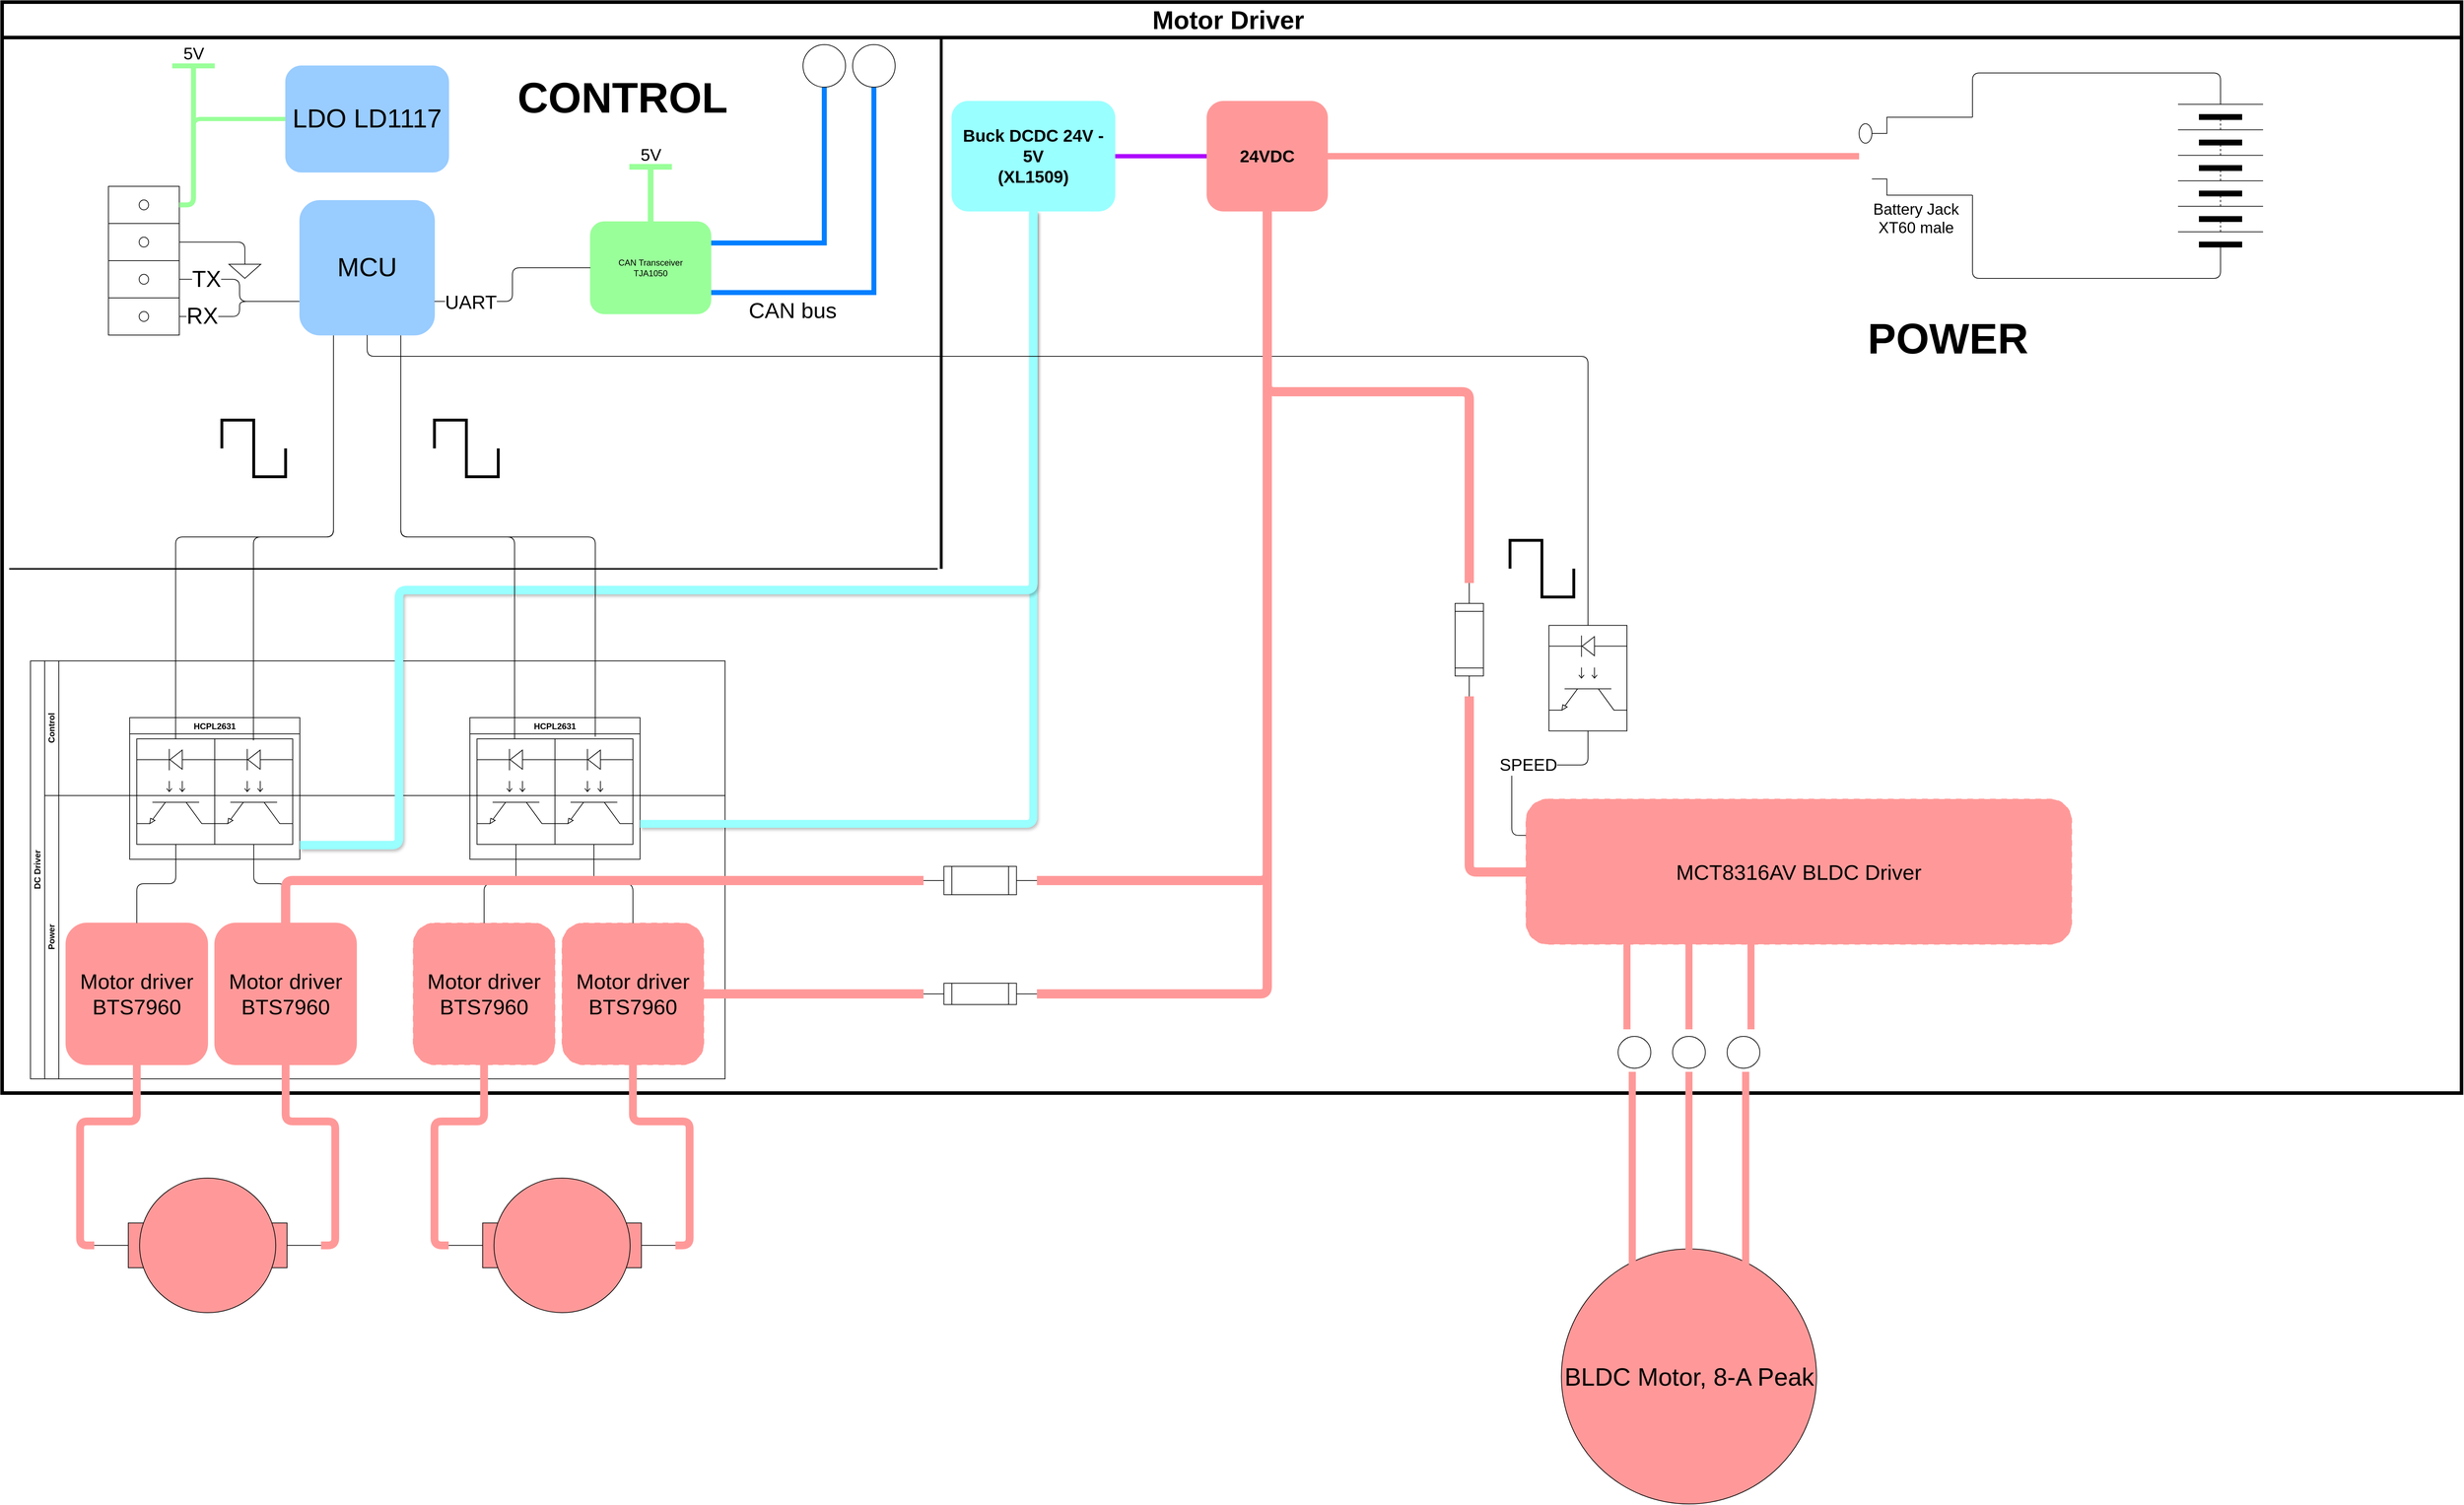 <mxfile version="21.6.6" type="device">
  <diagram name="Page-1" id="c9OTROWXMZzyj8LRI3VB">
    <mxGraphModel dx="2788" dy="2182" grid="1" gridSize="10" guides="1" tooltips="1" connect="1" arrows="1" fold="1" page="1" pageScale="1" pageWidth="850" pageHeight="1100" math="0" shadow="0">
      <root>
        <mxCell id="0" />
        <mxCell id="1" parent="0" />
        <mxCell id="r3shBmnVNcZUW6U3R0mw-1" value="&lt;font style=&quot;font-size: 36px;&quot;&gt;Motor Driver&amp;nbsp;&lt;/font&gt;" style="swimlane;whiteSpace=wrap;html=1;startSize=50;strokeColor=#000000;strokeWidth=5;" parent="1" vertex="1">
          <mxGeometry x="-170" width="3470" height="1540" as="geometry" />
        </mxCell>
        <mxCell id="r3shBmnVNcZUW6U3R0mw-53" style="edgeStyle=orthogonalEdgeStyle;rounded=1;orthogonalLoop=1;jettySize=auto;html=1;exitX=0.5;exitY=1;exitDx=0;exitDy=0;strokeWidth=13;endArrow=none;endFill=0;strokeColor=#FF9999;entryX=1;entryY=0.5;entryDx=0;entryDy=0;entryPerimeter=0;" parent="r3shBmnVNcZUW6U3R0mw-1" source="r3shBmnVNcZUW6U3R0mw-4" target="r3shBmnVNcZUW6U3R0mw-107" edge="1">
          <mxGeometry relative="1" as="geometry">
            <mxPoint x="1560" y="1400" as="targetPoint" />
            <Array as="points">
              <mxPoint x="1785" y="1400" />
            </Array>
          </mxGeometry>
        </mxCell>
        <mxCell id="r3shBmnVNcZUW6U3R0mw-54" style="edgeStyle=orthogonalEdgeStyle;rounded=1;orthogonalLoop=1;jettySize=auto;html=1;entryX=1;entryY=0.5;entryDx=0;entryDy=0;strokeWidth=6;endArrow=none;endFill=0;strokeColor=#ad03fc;" parent="r3shBmnVNcZUW6U3R0mw-1" source="r3shBmnVNcZUW6U3R0mw-4" target="r3shBmnVNcZUW6U3R0mw-40" edge="1">
          <mxGeometry relative="1" as="geometry" />
        </mxCell>
        <mxCell id="r3shBmnVNcZUW6U3R0mw-4" value="&lt;font style=&quot;font-size: 24px;&quot;&gt;&lt;b&gt;24VDC&lt;/b&gt;&lt;/font&gt;" style="rounded=1;whiteSpace=wrap;html=1;fillColor=#FF9999;strokeColor=#FF9999;" parent="r3shBmnVNcZUW6U3R0mw-1" vertex="1">
          <mxGeometry x="1700" y="140" width="170" height="155" as="geometry" />
        </mxCell>
        <mxCell id="r3shBmnVNcZUW6U3R0mw-7" value="DC Driver" style="swimlane;childLayout=stackLayout;resizeParent=1;resizeParentMax=0;horizontal=0;startSize=20;horizontalStack=0;html=1;" parent="r3shBmnVNcZUW6U3R0mw-1" vertex="1">
          <mxGeometry x="40" y="930" width="980" height="590" as="geometry" />
        </mxCell>
        <mxCell id="r3shBmnVNcZUW6U3R0mw-8" value="Control" style="swimlane;startSize=20;horizontal=0;html=1;" parent="r3shBmnVNcZUW6U3R0mw-7" vertex="1">
          <mxGeometry x="20" width="960" height="190" as="geometry">
            <mxRectangle x="20" width="460" height="30" as="alternateBounds" />
          </mxGeometry>
        </mxCell>
        <UserObject label="HCPL2631" link="https://icdayroi.com/hcpl2631" id="r3shBmnVNcZUW6U3R0mw-35">
          <mxCell style="swimlane;" parent="r3shBmnVNcZUW6U3R0mw-8" vertex="1">
            <mxGeometry x="600" y="80" width="240" height="200" as="geometry" />
          </mxCell>
        </UserObject>
        <UserObject label="" link="https://icdayroi.com/hcpl2631" id="r3shBmnVNcZUW6U3R0mw-36">
          <mxCell style="verticalLabelPosition=bottom;shadow=0;dashed=0;align=center;html=1;verticalAlign=top;shape=mxgraph.electrical.opto_electronics.opto-coupler;direction=south;" parent="r3shBmnVNcZUW6U3R0mw-35" vertex="1">
            <mxGeometry x="10" y="30" width="110" height="149" as="geometry" />
          </mxCell>
        </UserObject>
        <UserObject label="" link="https://icdayroi.com/hcpl2631" id="r3shBmnVNcZUW6U3R0mw-37">
          <mxCell style="verticalLabelPosition=bottom;shadow=0;dashed=0;align=center;html=1;verticalAlign=top;shape=mxgraph.electrical.opto_electronics.opto-coupler;direction=south;" parent="r3shBmnVNcZUW6U3R0mw-35" vertex="1">
            <mxGeometry x="120" y="30" width="110" height="149" as="geometry" />
          </mxCell>
        </UserObject>
        <UserObject label="HCPL2631" link="https://icdayroi.com/hcpl2631" id="r3shBmnVNcZUW6U3R0mw-34">
          <mxCell style="swimlane;startSize=23;" parent="r3shBmnVNcZUW6U3R0mw-8" vertex="1">
            <mxGeometry x="120" y="80" width="240" height="200" as="geometry" />
          </mxCell>
        </UserObject>
        <UserObject label="" link="https://icdayroi.com/hcpl2631" id="r3shBmnVNcZUW6U3R0mw-16">
          <mxCell style="verticalLabelPosition=bottom;shadow=0;dashed=0;align=center;html=1;verticalAlign=top;shape=mxgraph.electrical.opto_electronics.opto-coupler;direction=south;" parent="r3shBmnVNcZUW6U3R0mw-34" vertex="1">
            <mxGeometry x="10" y="30" width="110" height="149" as="geometry" />
          </mxCell>
        </UserObject>
        <UserObject label="" link="https://icdayroi.com/hcpl2631" id="r3shBmnVNcZUW6U3R0mw-27">
          <mxCell style="verticalLabelPosition=bottom;shadow=0;dashed=0;align=center;html=1;verticalAlign=top;shape=mxgraph.electrical.opto_electronics.opto-coupler;direction=south;" parent="r3shBmnVNcZUW6U3R0mw-34" vertex="1">
            <mxGeometry x="120" y="30" width="110" height="149" as="geometry" />
          </mxCell>
        </UserObject>
        <mxCell id="r3shBmnVNcZUW6U3R0mw-9" value="Power" style="swimlane;startSize=20;horizontal=0;html=1;" parent="r3shBmnVNcZUW6U3R0mw-7" vertex="1">
          <mxGeometry x="20" y="190" width="960" height="400" as="geometry" />
        </mxCell>
        <mxCell id="r3shBmnVNcZUW6U3R0mw-14" value="&lt;font style=&quot;font-size: 30px;&quot;&gt;Motor driver&lt;br&gt;BTS7960&lt;/font&gt;" style="rounded=1;whiteSpace=wrap;html=1;fillColor=#FF9999;strokeColor=#FF9999;" parent="r3shBmnVNcZUW6U3R0mw-9" vertex="1">
          <mxGeometry x="30" y="180" width="200" height="200" as="geometry" />
        </mxCell>
        <mxCell id="r3shBmnVNcZUW6U3R0mw-15" value="&lt;font style=&quot;font-size: 30px;&quot;&gt;Motor driver&lt;br&gt;BTS7960&lt;/font&gt;" style="rounded=1;whiteSpace=wrap;html=1;fillColor=#FF9999;strokeColor=#FF9999;" parent="r3shBmnVNcZUW6U3R0mw-9" vertex="1">
          <mxGeometry x="240" y="180" width="200" height="200" as="geometry" />
        </mxCell>
        <mxCell id="r3shBmnVNcZUW6U3R0mw-12" value="&lt;font style=&quot;font-size: 30px;&quot;&gt;Motor driver&lt;br&gt;BTS7960&lt;/font&gt;" style="rounded=1;whiteSpace=wrap;html=1;dashed=1;dashPattern=8 8;fillColor=#FF9999;strokeColor=#FF9999;" parent="r3shBmnVNcZUW6U3R0mw-9" vertex="1">
          <mxGeometry x="520" y="180" width="200" height="200" as="geometry" />
        </mxCell>
        <mxCell id="r3shBmnVNcZUW6U3R0mw-13" value="&lt;font style=&quot;font-size: 30px;&quot;&gt;Motor driver&lt;br style=&quot;border-color: var(--border-color);&quot;&gt;BTS7960&lt;/font&gt;" style="rounded=1;whiteSpace=wrap;html=1;dashed=1;dashPattern=8 8;fillColor=#FF9999;strokeColor=#FF9999;" parent="r3shBmnVNcZUW6U3R0mw-9" vertex="1">
          <mxGeometry x="730" y="180" width="200" height="200" as="geometry" />
        </mxCell>
        <mxCell id="r3shBmnVNcZUW6U3R0mw-17" value="" style="edgeStyle=orthogonalEdgeStyle;orthogonalLoop=1;jettySize=auto;html=1;rounded=1;endArrow=none;endFill=0;" parent="r3shBmnVNcZUW6U3R0mw-7" source="r3shBmnVNcZUW6U3R0mw-16" target="r3shBmnVNcZUW6U3R0mw-14" edge="1">
          <mxGeometry relative="1" as="geometry" />
        </mxCell>
        <mxCell id="r3shBmnVNcZUW6U3R0mw-31" value="" style="edgeStyle=orthogonalEdgeStyle;orthogonalLoop=1;jettySize=auto;html=1;rounded=1;endArrow=none;endFill=0;" parent="r3shBmnVNcZUW6U3R0mw-7" source="r3shBmnVNcZUW6U3R0mw-27" target="r3shBmnVNcZUW6U3R0mw-15" edge="1">
          <mxGeometry relative="1" as="geometry" />
        </mxCell>
        <mxCell id="r3shBmnVNcZUW6U3R0mw-38" style="edgeStyle=orthogonalEdgeStyle;orthogonalLoop=1;jettySize=auto;html=1;rounded=1;endArrow=none;endFill=0;" parent="r3shBmnVNcZUW6U3R0mw-7" source="r3shBmnVNcZUW6U3R0mw-36" target="r3shBmnVNcZUW6U3R0mw-12" edge="1">
          <mxGeometry relative="1" as="geometry" />
        </mxCell>
        <mxCell id="r3shBmnVNcZUW6U3R0mw-39" style="edgeStyle=orthogonalEdgeStyle;orthogonalLoop=1;jettySize=auto;html=1;entryX=0.5;entryY=0;entryDx=0;entryDy=0;rounded=1;endArrow=none;endFill=0;" parent="r3shBmnVNcZUW6U3R0mw-7" source="r3shBmnVNcZUW6U3R0mw-37" target="r3shBmnVNcZUW6U3R0mw-13" edge="1">
          <mxGeometry relative="1" as="geometry" />
        </mxCell>
        <mxCell id="r3shBmnVNcZUW6U3R0mw-55" style="edgeStyle=orthogonalEdgeStyle;rounded=1;orthogonalLoop=1;jettySize=auto;html=1;exitX=0.5;exitY=1;exitDx=0;exitDy=0;entryX=1;entryY=0.75;entryDx=0;entryDy=0;strokeColor=#99FFFF;strokeWidth=11;endArrow=none;endFill=0;shadow=1;" parent="r3shBmnVNcZUW6U3R0mw-1" source="r3shBmnVNcZUW6U3R0mw-40" target="r3shBmnVNcZUW6U3R0mw-35" edge="1">
          <mxGeometry relative="1" as="geometry" />
        </mxCell>
        <mxCell id="r3shBmnVNcZUW6U3R0mw-56" style="edgeStyle=orthogonalEdgeStyle;rounded=1;orthogonalLoop=1;jettySize=auto;html=1;exitX=0.5;exitY=1;exitDx=0;exitDy=0;strokeColor=#99FFFF;endArrow=none;endFill=0;strokeWidth=12;shadow=1;" parent="r3shBmnVNcZUW6U3R0mw-1" source="r3shBmnVNcZUW6U3R0mw-40" edge="1">
          <mxGeometry relative="1" as="geometry">
            <mxPoint x="420" y="1190" as="targetPoint" />
            <Array as="points">
              <mxPoint x="1455" y="830" />
              <mxPoint x="560" y="830" />
              <mxPoint x="560" y="1190" />
            </Array>
          </mxGeometry>
        </mxCell>
        <UserObject label="&lt;font style=&quot;font-size: 24px;&quot;&gt;&lt;b&gt;Buck DCDC 24V - 5V&lt;br&gt;(XL1509)&lt;br&gt;&lt;/b&gt;&lt;/font&gt;" link="https://www.thegioiic.com/xl1509-5-0e1-ic-on-ap-5v-2a-8-soic" id="r3shBmnVNcZUW6U3R0mw-40">
          <mxCell style="rounded=1;whiteSpace=wrap;html=1;fillColor=#99FFFF;strokeColor=#99FFFF;" parent="r3shBmnVNcZUW6U3R0mw-1" vertex="1">
            <mxGeometry x="1340" y="140" width="230" height="155" as="geometry" />
          </mxCell>
        </UserObject>
        <mxCell id="r3shBmnVNcZUW6U3R0mw-52" style="edgeStyle=orthogonalEdgeStyle;rounded=1;orthogonalLoop=1;jettySize=auto;html=1;entryX=1;entryY=0.5;entryDx=0;entryDy=0;endArrow=none;endFill=0;strokeWidth=9;strokeColor=#FF9999;" parent="r3shBmnVNcZUW6U3R0mw-1" source="r3shBmnVNcZUW6U3R0mw-49" target="r3shBmnVNcZUW6U3R0mw-4" edge="1">
          <mxGeometry relative="1" as="geometry" />
        </mxCell>
        <UserObject label="&lt;font style=&quot;font-size: 22px;&quot;&gt;Battery Jack&lt;br style=&quot;border-color: var(--border-color);&quot;&gt;XT60 male&lt;/font&gt;" link="https://dientutuyetnga.com/products/dau-jack-noi-dien-xt60-duc" id="r3shBmnVNcZUW6U3R0mw-49">
          <mxCell style="pointerEvents=1;verticalLabelPosition=bottom;shadow=0;dashed=0;align=center;html=1;verticalAlign=top;shape=mxgraph.electrical.miscellaneous.2_conductor_plug;flipV=1;" parent="r3shBmnVNcZUW6U3R0mw-1" vertex="1">
            <mxGeometry x="2620" y="162.5" width="160" height="110" as="geometry" />
          </mxCell>
        </UserObject>
        <mxCell id="r3shBmnVNcZUW6U3R0mw-94" style="edgeStyle=orthogonalEdgeStyle;rounded=1;orthogonalLoop=1;jettySize=auto;html=1;exitX=1;exitY=0.625;exitDx=0;exitDy=0;exitPerimeter=0;entryX=0;entryY=0.75;entryDx=0;entryDy=0;endArrow=none;endFill=0;" parent="r3shBmnVNcZUW6U3R0mw-1" source="r3shBmnVNcZUW6U3R0mw-84" target="r3shBmnVNcZUW6U3R0mw-85" edge="1">
          <mxGeometry relative="1" as="geometry">
            <mxPoint x="200" y="271.4" as="targetPoint" />
          </mxGeometry>
        </mxCell>
        <mxCell id="r3shBmnVNcZUW6U3R0mw-96" value="TX" style="edgeLabel;html=1;align=center;verticalAlign=middle;resizable=0;points=[];fontSize=32;" parent="r3shBmnVNcZUW6U3R0mw-94" vertex="1" connectable="0">
          <mxGeometry x="-0.764" y="-1" relative="1" as="geometry">
            <mxPoint x="14" y="-2" as="offset" />
          </mxGeometry>
        </mxCell>
        <mxCell id="r3shBmnVNcZUW6U3R0mw-95" style="edgeStyle=orthogonalEdgeStyle;rounded=1;orthogonalLoop=1;jettySize=auto;html=1;exitX=1;exitY=0.875;exitDx=0;exitDy=0;exitPerimeter=0;entryX=0;entryY=0.75;entryDx=0;entryDy=0;endArrow=none;endFill=0;" parent="r3shBmnVNcZUW6U3R0mw-1" source="r3shBmnVNcZUW6U3R0mw-84" target="r3shBmnVNcZUW6U3R0mw-85" edge="1">
          <mxGeometry relative="1" as="geometry" />
        </mxCell>
        <mxCell id="r3shBmnVNcZUW6U3R0mw-97" value="RX" style="edgeLabel;html=1;align=center;verticalAlign=middle;resizable=0;points=[];fontSize=32;" parent="r3shBmnVNcZUW6U3R0mw-95" vertex="1" connectable="0">
          <mxGeometry x="-0.67" y="1" relative="1" as="geometry">
            <mxPoint as="offset" />
          </mxGeometry>
        </mxCell>
        <mxCell id="HIDBoVV0awHxRWFBj1Tk-5" style="edgeStyle=orthogonalEdgeStyle;rounded=1;orthogonalLoop=1;jettySize=auto;html=1;exitX=1;exitY=0.125;exitDx=0;exitDy=0;exitPerimeter=0;entryX=0;entryY=0.5;entryDx=0;entryDy=0;endArrow=none;endFill=0;strokeColor=#99FF99;strokeWidth=6;" edge="1" parent="r3shBmnVNcZUW6U3R0mw-1" source="r3shBmnVNcZUW6U3R0mw-84" target="HIDBoVV0awHxRWFBj1Tk-4">
          <mxGeometry relative="1" as="geometry">
            <Array as="points">
              <mxPoint x="270" y="286" />
              <mxPoint x="270" y="165" />
            </Array>
          </mxGeometry>
        </mxCell>
        <mxCell id="r3shBmnVNcZUW6U3R0mw-84" value="" style="pointerEvents=1;verticalLabelPosition=bottom;shadow=0;dashed=0;align=center;html=1;verticalAlign=top;shape=mxgraph.electrical.miscellaneous.terminal_board" parent="r3shBmnVNcZUW6U3R0mw-1" vertex="1">
          <mxGeometry x="150" y="260" width="100" height="210" as="geometry" />
        </mxCell>
        <mxCell id="r3shBmnVNcZUW6U3R0mw-89" style="edgeStyle=orthogonalEdgeStyle;rounded=1;orthogonalLoop=1;jettySize=auto;html=1;exitX=0.25;exitY=1;exitDx=0;exitDy=0;entryX=0.003;entryY=0.502;entryDx=0;entryDy=0;endArrow=none;endFill=0;strokeColor=#000000;entryPerimeter=0;" parent="r3shBmnVNcZUW6U3R0mw-1" source="r3shBmnVNcZUW6U3R0mw-85" target="r3shBmnVNcZUW6U3R0mw-16" edge="1">
          <mxGeometry relative="1" as="geometry" />
        </mxCell>
        <mxCell id="r3shBmnVNcZUW6U3R0mw-90" style="edgeStyle=orthogonalEdgeStyle;rounded=1;orthogonalLoop=1;jettySize=auto;html=1;exitX=0.75;exitY=1;exitDx=0;exitDy=0;entryX=-0.021;entryY=0.483;entryDx=0;entryDy=0;endArrow=none;endFill=0;strokeColor=#000000;entryPerimeter=0;" parent="r3shBmnVNcZUW6U3R0mw-1" source="r3shBmnVNcZUW6U3R0mw-85" target="r3shBmnVNcZUW6U3R0mw-37" edge="1">
          <mxGeometry relative="1" as="geometry" />
        </mxCell>
        <mxCell id="HIDBoVV0awHxRWFBj1Tk-19" style="edgeStyle=orthogonalEdgeStyle;rounded=1;orthogonalLoop=1;jettySize=auto;html=1;exitX=0.25;exitY=1;exitDx=0;exitDy=0;entryX=0.014;entryY=0.504;entryDx=0;entryDy=0;entryPerimeter=0;endArrow=none;endFill=0;" edge="1" parent="r3shBmnVNcZUW6U3R0mw-1" source="r3shBmnVNcZUW6U3R0mw-85" target="r3shBmnVNcZUW6U3R0mw-27">
          <mxGeometry relative="1" as="geometry" />
        </mxCell>
        <mxCell id="HIDBoVV0awHxRWFBj1Tk-20" style="edgeStyle=orthogonalEdgeStyle;rounded=1;orthogonalLoop=1;jettySize=auto;html=1;exitX=0.75;exitY=1;exitDx=0;exitDy=0;entryX=0.003;entryY=0.518;entryDx=0;entryDy=0;entryPerimeter=0;endArrow=none;endFill=0;" edge="1" parent="r3shBmnVNcZUW6U3R0mw-1" source="r3shBmnVNcZUW6U3R0mw-85" target="r3shBmnVNcZUW6U3R0mw-36">
          <mxGeometry relative="1" as="geometry" />
        </mxCell>
        <UserObject label="&lt;font style=&quot;font-size: 37px;&quot;&gt;MCU&lt;/font&gt;" link="https://www.thegioiic.com/stm32f103c8t6-32-bit-arm-cortex-m3-microcontroller-72mhz-64kb-flash-48-lqfp" id="r3shBmnVNcZUW6U3R0mw-85">
          <mxCell style="rounded=1;whiteSpace=wrap;html=1;strokeColor=#99CCFF;fillColor=#99CCFF;" parent="r3shBmnVNcZUW6U3R0mw-1" vertex="1">
            <mxGeometry x="420" y="280" width="190" height="190" as="geometry" />
          </mxCell>
        </UserObject>
        <mxCell id="r3shBmnVNcZUW6U3R0mw-91" style="edgeStyle=orthogonalEdgeStyle;rounded=1;orthogonalLoop=1;jettySize=auto;html=1;exitX=0.5;exitY=0;exitDx=0;exitDy=0;exitPerimeter=0;entryX=1;entryY=0.125;entryDx=0;entryDy=0;entryPerimeter=0;endArrow=none;endFill=0;strokeColor=#99FF99;strokeWidth=7;" parent="r3shBmnVNcZUW6U3R0mw-1" source="r3shBmnVNcZUW6U3R0mw-86" target="r3shBmnVNcZUW6U3R0mw-84" edge="1">
          <mxGeometry relative="1" as="geometry" />
        </mxCell>
        <mxCell id="r3shBmnVNcZUW6U3R0mw-86" value="5V" style="verticalLabelPosition=top;verticalAlign=bottom;shape=mxgraph.electrical.signal_sources.vdd;shadow=0;dashed=0;align=center;strokeWidth=7;fontSize=24;html=1;flipV=1;strokeColor=#99FF99;" parent="r3shBmnVNcZUW6U3R0mw-1" vertex="1">
          <mxGeometry x="240" y="90" width="60" height="40" as="geometry" />
        </mxCell>
        <mxCell id="r3shBmnVNcZUW6U3R0mw-93" style="edgeStyle=orthogonalEdgeStyle;rounded=1;orthogonalLoop=1;jettySize=auto;html=1;exitX=0.5;exitY=0;exitDx=0;exitDy=0;exitPerimeter=0;entryX=1;entryY=0.375;entryDx=0;entryDy=0;entryPerimeter=0;endArrow=none;endFill=0;" parent="r3shBmnVNcZUW6U3R0mw-1" source="r3shBmnVNcZUW6U3R0mw-92" target="r3shBmnVNcZUW6U3R0mw-84" edge="1">
          <mxGeometry relative="1" as="geometry" />
        </mxCell>
        <mxCell id="r3shBmnVNcZUW6U3R0mw-92" value="" style="pointerEvents=1;verticalLabelPosition=bottom;shadow=0;dashed=0;align=center;html=1;verticalAlign=top;shape=mxgraph.electrical.signal_sources.signal_ground;direction=east;" parent="r3shBmnVNcZUW6U3R0mw-1" vertex="1">
          <mxGeometry x="320" y="360" width="45" height="30" as="geometry" />
        </mxCell>
        <mxCell id="r3shBmnVNcZUW6U3R0mw-98" value="" style="pointerEvents=1;verticalLabelPosition=bottom;shadow=0;dashed=0;align=center;html=1;verticalAlign=top;shape=mxgraph.electrical.waveforms.square_wave;strokeWidth=4;" parent="r3shBmnVNcZUW6U3R0mw-1" vertex="1">
          <mxGeometry x="310" y="590" width="90" height="80" as="geometry" />
        </mxCell>
        <mxCell id="r3shBmnVNcZUW6U3R0mw-99" value="" style="pointerEvents=1;verticalLabelPosition=bottom;shadow=0;dashed=0;align=center;html=1;verticalAlign=top;shape=mxgraph.electrical.waveforms.square_wave;strokeWidth=4;" parent="r3shBmnVNcZUW6U3R0mw-1" vertex="1">
          <mxGeometry x="610" y="590" width="90" height="80" as="geometry" />
        </mxCell>
        <UserObject label="&lt;span style=&quot;font-size: 30px;&quot;&gt;MCT8316AV BLDC Driver&lt;/span&gt;" link="https://www.ti.com/lit/ds/symlink/mct8316a.pdf" id="r3shBmnVNcZUW6U3R0mw-100">
          <mxCell style="rounded=1;whiteSpace=wrap;html=1;dashed=1;dashPattern=8 8;fillColor=#FF9999;strokeColor=#FF9999;" parent="r3shBmnVNcZUW6U3R0mw-1" vertex="1">
            <mxGeometry x="2150" y="1125" width="770" height="205" as="geometry" />
          </mxCell>
        </UserObject>
        <mxCell id="r3shBmnVNcZUW6U3R0mw-103" style="edgeStyle=orthogonalEdgeStyle;rounded=1;orthogonalLoop=1;jettySize=auto;html=1;endArrow=none;endFill=0;" parent="r3shBmnVNcZUW6U3R0mw-1" source="r3shBmnVNcZUW6U3R0mw-101" target="r3shBmnVNcZUW6U3R0mw-85" edge="1">
          <mxGeometry relative="1" as="geometry">
            <Array as="points">
              <mxPoint x="2237" y="500" />
              <mxPoint x="515" y="500" />
            </Array>
          </mxGeometry>
        </mxCell>
        <mxCell id="r3shBmnVNcZUW6U3R0mw-104" style="edgeStyle=orthogonalEdgeStyle;rounded=1;orthogonalLoop=1;jettySize=auto;html=1;endArrow=none;endFill=0;entryX=0;entryY=0.25;entryDx=0;entryDy=0;" parent="r3shBmnVNcZUW6U3R0mw-1" source="r3shBmnVNcZUW6U3R0mw-101" target="r3shBmnVNcZUW6U3R0mw-100" edge="1">
          <mxGeometry relative="1" as="geometry">
            <mxPoint x="2237.73" y="1124.995" as="targetPoint" />
          </mxGeometry>
        </mxCell>
        <mxCell id="HIDBoVV0awHxRWFBj1Tk-21" value="SPEED" style="edgeLabel;html=1;align=center;verticalAlign=middle;resizable=0;points=[];fontSize=24;" vertex="1" connectable="0" parent="r3shBmnVNcZUW6U3R0mw-104">
          <mxGeometry x="-0.037" relative="1" as="geometry">
            <mxPoint as="offset" />
          </mxGeometry>
        </mxCell>
        <UserObject label="" link="https://icdayroi.com/hcpl2631" id="r3shBmnVNcZUW6U3R0mw-101">
          <mxCell style="verticalLabelPosition=bottom;shadow=0;dashed=0;align=center;html=1;verticalAlign=top;shape=mxgraph.electrical.opto_electronics.opto-coupler;direction=south;" parent="r3shBmnVNcZUW6U3R0mw-1" vertex="1">
            <mxGeometry x="2182.5" y="879.79" width="110" height="149" as="geometry" />
          </mxCell>
        </UserObject>
        <mxCell id="r3shBmnVNcZUW6U3R0mw-105" value="" style="pointerEvents=1;verticalLabelPosition=bottom;shadow=0;dashed=0;align=center;html=1;verticalAlign=top;shape=mxgraph.electrical.waveforms.square_wave;strokeWidth=4;" parent="r3shBmnVNcZUW6U3R0mw-1" vertex="1">
          <mxGeometry x="2127.5" y="759.79" width="90" height="80" as="geometry" />
        </mxCell>
        <UserObject label="" link="https://www.thegioiic.com/ruef110-cau-chi-tu-phuc-hoi-30v-1-1a" id="r3shBmnVNcZUW6U3R0mw-107">
          <mxCell style="pointerEvents=1;verticalLabelPosition=bottom;shadow=0;dashed=0;align=center;html=1;verticalAlign=top;shape=mxgraph.electrical.miscellaneous.fuse_1;" parent="r3shBmnVNcZUW6U3R0mw-1" vertex="1">
            <mxGeometry x="1300" y="1385" width="160" height="30" as="geometry" />
          </mxCell>
        </UserObject>
        <mxCell id="r3shBmnVNcZUW6U3R0mw-108" style="edgeStyle=orthogonalEdgeStyle;rounded=1;orthogonalLoop=1;jettySize=auto;html=1;exitX=0;exitY=0.5;exitDx=0;exitDy=0;strokeWidth=13;endArrow=none;endFill=0;strokeColor=#FF9999;entryX=1;entryY=0.5;entryDx=0;entryDy=0;exitPerimeter=0;" parent="r3shBmnVNcZUW6U3R0mw-1" source="r3shBmnVNcZUW6U3R0mw-107" target="r3shBmnVNcZUW6U3R0mw-13" edge="1">
          <mxGeometry relative="1" as="geometry">
            <mxPoint x="1795" y="305" as="sourcePoint" />
            <mxPoint x="1450" y="1410" as="targetPoint" />
            <Array as="points">
              <mxPoint x="1300" y="1400" />
            </Array>
          </mxGeometry>
        </mxCell>
        <UserObject label="" link="https://www.thegioiic.com/ruef110-cau-chi-tu-phuc-hoi-30v-1-1a" id="r3shBmnVNcZUW6U3R0mw-109">
          <mxCell style="pointerEvents=1;verticalLabelPosition=bottom;shadow=0;dashed=0;align=center;html=1;verticalAlign=top;shape=mxgraph.electrical.miscellaneous.fuse_1;" parent="r3shBmnVNcZUW6U3R0mw-1" vertex="1">
            <mxGeometry x="1300" y="1220" width="160" height="40" as="geometry" />
          </mxCell>
        </UserObject>
        <mxCell id="r3shBmnVNcZUW6U3R0mw-110" style="edgeStyle=orthogonalEdgeStyle;rounded=1;orthogonalLoop=1;jettySize=auto;html=1;exitX=0.5;exitY=1;exitDx=0;exitDy=0;strokeWidth=13;endArrow=none;endFill=0;strokeColor=#FF9999;entryX=1;entryY=0.5;entryDx=0;entryDy=0;entryPerimeter=0;" parent="r3shBmnVNcZUW6U3R0mw-1" source="r3shBmnVNcZUW6U3R0mw-4" target="r3shBmnVNcZUW6U3R0mw-109" edge="1">
          <mxGeometry relative="1" as="geometry">
            <mxPoint x="1795" y="305" as="sourcePoint" />
            <mxPoint x="1470" y="1410" as="targetPoint" />
            <Array as="points">
              <mxPoint x="1785" y="1240" />
            </Array>
          </mxGeometry>
        </mxCell>
        <mxCell id="r3shBmnVNcZUW6U3R0mw-114" style="edgeStyle=orthogonalEdgeStyle;rounded=1;orthogonalLoop=1;jettySize=auto;html=1;exitX=0;exitY=0.5;exitDx=0;exitDy=0;strokeWidth=13;endArrow=none;endFill=0;strokeColor=#FF9999;entryX=0.5;entryY=0;entryDx=0;entryDy=0;exitPerimeter=0;" parent="r3shBmnVNcZUW6U3R0mw-1" source="r3shBmnVNcZUW6U3R0mw-109" target="r3shBmnVNcZUW6U3R0mw-15" edge="1">
          <mxGeometry relative="1" as="geometry">
            <mxPoint x="1280" y="1245" as="sourcePoint" />
            <mxPoint x="970" y="1245" as="targetPoint" />
            <Array as="points">
              <mxPoint x="400" y="1240" />
            </Array>
          </mxGeometry>
        </mxCell>
        <UserObject label="" link="https://www.thegioiic.com/uf300-cau-chi-tu-phuc-hoi-30v-3a" id="r3shBmnVNcZUW6U3R0mw-115">
          <mxCell style="pointerEvents=1;verticalLabelPosition=bottom;shadow=0;dashed=0;align=center;html=1;verticalAlign=top;shape=mxgraph.electrical.miscellaneous.fuse_1;direction=south;" parent="r3shBmnVNcZUW6U3R0mw-1" vertex="1">
            <mxGeometry x="2050" y="820" width="40" height="160" as="geometry" />
          </mxCell>
        </UserObject>
        <mxCell id="r3shBmnVNcZUW6U3R0mw-116" style="edgeStyle=orthogonalEdgeStyle;rounded=1;orthogonalLoop=1;jettySize=auto;html=1;exitX=1;exitY=0.5;exitDx=0;exitDy=0;strokeWidth=13;endArrow=none;endFill=0;strokeColor=#FF9999;exitPerimeter=0;entryX=0;entryY=0.5;entryDx=0;entryDy=0;" parent="r3shBmnVNcZUW6U3R0mw-1" source="r3shBmnVNcZUW6U3R0mw-115" target="r3shBmnVNcZUW6U3R0mw-100" edge="1">
          <mxGeometry relative="1" as="geometry">
            <mxPoint x="2250" y="2000" as="sourcePoint" />
            <mxPoint x="1760" y="1760" as="targetPoint" />
            <Array as="points">
              <mxPoint x="2070" y="1228" />
              <mxPoint x="2150" y="1228" />
            </Array>
          </mxGeometry>
        </mxCell>
        <mxCell id="r3shBmnVNcZUW6U3R0mw-117" style="edgeStyle=orthogonalEdgeStyle;rounded=1;orthogonalLoop=1;jettySize=auto;html=1;strokeWidth=13;endArrow=none;endFill=0;strokeColor=#FF9999;entryX=0;entryY=0.5;entryDx=0;entryDy=0;entryPerimeter=0;exitX=0.5;exitY=1;exitDx=0;exitDy=0;" parent="r3shBmnVNcZUW6U3R0mw-1" source="r3shBmnVNcZUW6U3R0mw-4" target="r3shBmnVNcZUW6U3R0mw-115" edge="1">
          <mxGeometry relative="1" as="geometry">
            <mxPoint x="1970" y="550" as="sourcePoint" />
            <mxPoint x="2160" y="1235" as="targetPoint" />
            <Array as="points">
              <mxPoint x="1785" y="550" />
              <mxPoint x="2070" y="550" />
            </Array>
          </mxGeometry>
        </mxCell>
        <UserObject label="" link="https://www.thegioiic.com/kf103-3-v-domino-3-chan-thang-5-08mm-300v-10a-han-pcb" id="r3shBmnVNcZUW6U3R0mw-123">
          <mxCell style="verticalLabelPosition=bottom;shadow=0;dashed=0;align=center;html=1;verticalAlign=top;shape=mxgraph.electrical.transmission.terminal_3_phase;pointerEvents=1;" parent="r3shBmnVNcZUW6U3R0mw-1" vertex="1">
            <mxGeometry x="2280" y="1460" width="200" height="45" as="geometry" />
          </mxCell>
        </UserObject>
        <mxCell id="r3shBmnVNcZUW6U3R0mw-124" value="" style="verticalLabelPosition=bottom;shadow=0;dashed=0;align=center;html=1;verticalAlign=top;shape=mxgraph.electrical.transmission.3_line_bus;direction=south;fillColor=#FF9999;strokeWidth=10;strokeColor=#FF9999;" parent="r3shBmnVNcZUW6U3R0mw-1" vertex="1">
          <mxGeometry x="2292.5" y="1310" width="175" height="140" as="geometry" />
        </mxCell>
        <mxCell id="r3shBmnVNcZUW6U3R0mw-127" value="&lt;font style=&quot;font-size: 31px;&quot;&gt;CAN bus&lt;/font&gt;" style="verticalLabelPosition=bottom;shadow=0;dashed=0;align=center;html=1;verticalAlign=top;shape=mxgraph.electrical.transmission.twoLineBusElbow;notch=70;strokeColor=#007FFF;strokeWidth=7;" parent="r3shBmnVNcZUW6U3R0mw-1" vertex="1">
          <mxGeometry x="1000" y="120" width="230" height="290" as="geometry" />
        </mxCell>
        <mxCell id="r3shBmnVNcZUW6U3R0mw-128" value="" style="verticalLabelPosition=bottom;shadow=0;dashed=0;align=center;html=1;verticalAlign=top;strokeWidth=1;shape=ellipse;" parent="r3shBmnVNcZUW6U3R0mw-1" vertex="1">
          <mxGeometry x="1130" y="60" width="60" height="60" as="geometry" />
        </mxCell>
        <mxCell id="r3shBmnVNcZUW6U3R0mw-129" value="" style="verticalLabelPosition=bottom;shadow=0;dashed=0;align=center;html=1;verticalAlign=top;strokeWidth=1;shape=ellipse;" parent="r3shBmnVNcZUW6U3R0mw-1" vertex="1">
          <mxGeometry x="1200" y="60" width="60" height="60" as="geometry" />
        </mxCell>
        <UserObject label="CAN Transceiver&lt;br&gt;TJA1050" link="https://www.thegioiic.com/tja1050-can-bus-module" id="HIDBoVV0awHxRWFBj1Tk-1">
          <mxCell style="rounded=1;whiteSpace=wrap;html=1;fillColor=#99FF99;strokeColor=#99FF99;" vertex="1" parent="r3shBmnVNcZUW6U3R0mw-1">
            <mxGeometry x="830" y="310" width="170" height="130" as="geometry" />
          </mxCell>
        </UserObject>
        <UserObject label="&lt;font style=&quot;font-size: 37px;&quot;&gt;LDO LD1117&lt;/font&gt;" link="https://www.thegioiic.com/ld1117s33ctr-ic-on-ap-3-3v-800ma-sot-223" id="HIDBoVV0awHxRWFBj1Tk-4">
          <mxCell style="rounded=1;whiteSpace=wrap;html=1;strokeColor=#99CCFF;fillColor=#99CCFF;" vertex="1" parent="r3shBmnVNcZUW6U3R0mw-1">
            <mxGeometry x="400" y="90" width="230" height="150" as="geometry" />
          </mxCell>
        </UserObject>
        <mxCell id="HIDBoVV0awHxRWFBj1Tk-6" value="5V" style="verticalLabelPosition=top;verticalAlign=bottom;shape=mxgraph.electrical.signal_sources.vdd;shadow=0;dashed=0;align=center;strokeWidth=8;fontSize=24;html=1;flipV=1;strokeColor=#99FF99;" vertex="1" parent="r3shBmnVNcZUW6U3R0mw-1">
          <mxGeometry x="885" y="232.5" width="60" height="40" as="geometry" />
        </mxCell>
        <mxCell id="HIDBoVV0awHxRWFBj1Tk-8" style="edgeStyle=orthogonalEdgeStyle;rounded=1;orthogonalLoop=1;jettySize=auto;html=1;exitX=0.5;exitY=0;exitDx=0;exitDy=0;endArrow=none;endFill=0;strokeColor=#99FF99;strokeWidth=8;entryX=0.5;entryY=0;entryDx=0;entryDy=0;entryPerimeter=0;" edge="1" parent="r3shBmnVNcZUW6U3R0mw-1" source="HIDBoVV0awHxRWFBj1Tk-1" target="HIDBoVV0awHxRWFBj1Tk-6">
          <mxGeometry relative="1" as="geometry">
            <mxPoint x="635" y="260" as="sourcePoint" />
            <mxPoint x="960" y="190" as="targetPoint" />
            <Array as="points" />
          </mxGeometry>
        </mxCell>
        <mxCell id="HIDBoVV0awHxRWFBj1Tk-9" style="edgeStyle=orthogonalEdgeStyle;rounded=1;orthogonalLoop=1;jettySize=auto;html=1;exitX=1;exitY=0.75;exitDx=0;exitDy=0;entryX=0;entryY=0.5;entryDx=0;entryDy=0;endArrow=none;endFill=0;" edge="1" parent="r3shBmnVNcZUW6U3R0mw-1" source="r3shBmnVNcZUW6U3R0mw-85" target="HIDBoVV0awHxRWFBj1Tk-1">
          <mxGeometry relative="1" as="geometry">
            <mxPoint x="880" y="402" as="targetPoint" />
            <mxPoint x="610" y="370" as="sourcePoint" />
            <Array as="points">
              <mxPoint x="720" y="423" />
              <mxPoint x="720" y="375" />
            </Array>
          </mxGeometry>
        </mxCell>
        <mxCell id="HIDBoVV0awHxRWFBj1Tk-13" value="&lt;font style=&quot;font-size: 27px;&quot;&gt;UART&lt;/font&gt;" style="edgeLabel;html=1;align=center;verticalAlign=middle;resizable=0;points=[];" vertex="1" connectable="0" parent="HIDBoVV0awHxRWFBj1Tk-9">
          <mxGeometry x="-0.419" y="-1" relative="1" as="geometry">
            <mxPoint x="-27" as="offset" />
          </mxGeometry>
        </mxCell>
        <mxCell id="HIDBoVV0awHxRWFBj1Tk-15" value="" style="line;strokeWidth=4;direction=south;html=1;perimeter=backbonePerimeter;points=[];outlineConnect=0;" vertex="1" parent="r3shBmnVNcZUW6U3R0mw-1">
          <mxGeometry x="1320" y="50" width="10" height="750" as="geometry" />
        </mxCell>
        <mxCell id="HIDBoVV0awHxRWFBj1Tk-16" value="" style="line;strokeWidth=2;html=1;" vertex="1" parent="r3shBmnVNcZUW6U3R0mw-1">
          <mxGeometry x="10" y="795" width="1310" height="10" as="geometry" />
        </mxCell>
        <mxCell id="HIDBoVV0awHxRWFBj1Tk-17" value="&lt;font style=&quot;font-size: 60px;&quot;&gt;POWER&lt;/font&gt;" style="text;strokeColor=none;fillColor=none;html=1;fontSize=46;fontStyle=1;verticalAlign=middle;align=center;" vertex="1" parent="r3shBmnVNcZUW6U3R0mw-1">
          <mxGeometry x="2570" y="420" width="350" height="110" as="geometry" />
        </mxCell>
        <mxCell id="HIDBoVV0awHxRWFBj1Tk-18" value="CONTROL" style="text;strokeColor=none;fillColor=none;html=1;fontSize=60;fontStyle=1;verticalAlign=middle;align=center;" vertex="1" parent="r3shBmnVNcZUW6U3R0mw-1">
          <mxGeometry x="700" y="80" width="350" height="110" as="geometry" />
        </mxCell>
        <mxCell id="r3shBmnVNcZUW6U3R0mw-42" value="" style="shape=mxgraph.electrical.electro-mechanical.motor_2;html=1;shadow=0;dashed=0;align=center;fontSize=30;strokeWidth=1;fillColor=#FF9999;" parent="1" vertex="1">
          <mxGeometry x="-40" y="1660" width="320" height="190" as="geometry" />
        </mxCell>
        <mxCell id="r3shBmnVNcZUW6U3R0mw-43" style="edgeStyle=orthogonalEdgeStyle;rounded=1;orthogonalLoop=1;jettySize=auto;html=1;entryX=0;entryY=0.5;entryDx=0;entryDy=0;entryPerimeter=0;strokeColor=#FF9999;endArrow=none;endFill=0;strokeWidth=11;" parent="1" source="r3shBmnVNcZUW6U3R0mw-14" target="r3shBmnVNcZUW6U3R0mw-42" edge="1">
          <mxGeometry relative="1" as="geometry" />
        </mxCell>
        <mxCell id="r3shBmnVNcZUW6U3R0mw-44" style="edgeStyle=orthogonalEdgeStyle;rounded=1;orthogonalLoop=1;jettySize=auto;html=1;entryX=1;entryY=0.5;entryDx=0;entryDy=0;entryPerimeter=0;endArrow=none;endFill=0;strokeColor=#FF9999;strokeWidth=11;" parent="1" source="r3shBmnVNcZUW6U3R0mw-15" target="r3shBmnVNcZUW6U3R0mw-42" edge="1">
          <mxGeometry relative="1" as="geometry" />
        </mxCell>
        <mxCell id="r3shBmnVNcZUW6U3R0mw-45" value="" style="shape=mxgraph.electrical.electro-mechanical.motor_2;html=1;shadow=0;dashed=0;align=center;fontSize=30;strokeWidth=1;fillColor=#FF9999;" parent="1" vertex="1">
          <mxGeometry x="460" y="1660" width="320" height="190" as="geometry" />
        </mxCell>
        <mxCell id="r3shBmnVNcZUW6U3R0mw-46" style="edgeStyle=orthogonalEdgeStyle;rounded=1;orthogonalLoop=1;jettySize=auto;html=1;entryX=0;entryY=0.5;entryDx=0;entryDy=0;entryPerimeter=0;endArrow=none;endFill=0;strokeColor=#FF9999;strokeWidth=11;" parent="1" source="r3shBmnVNcZUW6U3R0mw-12" target="r3shBmnVNcZUW6U3R0mw-45" edge="1">
          <mxGeometry relative="1" as="geometry" />
        </mxCell>
        <mxCell id="r3shBmnVNcZUW6U3R0mw-47" style="edgeStyle=orthogonalEdgeStyle;rounded=1;orthogonalLoop=1;jettySize=auto;html=1;exitX=0.5;exitY=1;exitDx=0;exitDy=0;entryX=1;entryY=0.5;entryDx=0;entryDy=0;entryPerimeter=0;endArrow=none;endFill=0;strokeColor=#FF9999;strokeWidth=11;" parent="1" source="r3shBmnVNcZUW6U3R0mw-13" target="r3shBmnVNcZUW6U3R0mw-45" edge="1">
          <mxGeometry relative="1" as="geometry" />
        </mxCell>
        <mxCell id="r3shBmnVNcZUW6U3R0mw-50" style="edgeStyle=orthogonalEdgeStyle;rounded=1;orthogonalLoop=1;jettySize=auto;html=1;exitX=1;exitY=0.5;exitDx=0;exitDy=0;entryX=1;entryY=1;entryDx=0;entryDy=0;entryPerimeter=0;endArrow=none;endFill=0;" parent="1" source="r3shBmnVNcZUW6U3R0mw-48" target="r3shBmnVNcZUW6U3R0mw-49" edge="1">
          <mxGeometry relative="1" as="geometry" />
        </mxCell>
        <mxCell id="r3shBmnVNcZUW6U3R0mw-51" style="edgeStyle=orthogonalEdgeStyle;rounded=1;orthogonalLoop=1;jettySize=auto;html=1;exitX=0;exitY=0.5;exitDx=0;exitDy=0;entryX=1;entryY=0;entryDx=0;entryDy=0;entryPerimeter=0;endArrow=none;endFill=0;" parent="1" source="r3shBmnVNcZUW6U3R0mw-48" target="r3shBmnVNcZUW6U3R0mw-49" edge="1">
          <mxGeometry relative="1" as="geometry" />
        </mxCell>
        <mxCell id="r3shBmnVNcZUW6U3R0mw-48" value="" style="pointerEvents=1;verticalLabelPosition=bottom;shadow=0;dashed=0;align=center;html=1;verticalAlign=top;shape=mxgraph.electrical.miscellaneous.batteryStack;direction=north;" parent="1" vertex="1">
          <mxGeometry x="2900" y="120" width="120" height="250" as="geometry" />
        </mxCell>
        <UserObject label="BLDC Motor, 8-A Peak" link="https://vi.aliexpress.com/item/1005005794213490.html?spm=a2g0o.productlist.main.1.6fd44b7cn6gXFd&amp;algo_pvid=f77d81cf-58cd-4d13-a10c-4db051c6a217&amp;algo_exp_id=f77d81cf-58cd-4d13-a10c-4db051c6a217-0&amp;pdp_npi=3%40dis%21VND%21805319%21805319.0%21%21%2134.00%21%21%402101f4a116909596688433095eccd7%2112000034377603251%21sea%21VN%210&amp;curPageLogUid=RS0Ed1OPj0hs" id="r3shBmnVNcZUW6U3R0mw-121">
          <mxCell style="verticalLabelPosition=middle;shadow=0;dashed=0;align=center;html=1;verticalAlign=middle;strokeWidth=1;shape=ellipse;aspect=fixed;fontSize=35;fillColor=#FF9999;" parent="1" vertex="1">
            <mxGeometry x="2030" y="1760" width="360" height="360" as="geometry" />
          </mxCell>
        </UserObject>
        <mxCell id="r3shBmnVNcZUW6U3R0mw-122" value="" style="verticalLabelPosition=bottom;shadow=0;dashed=0;align=center;html=1;verticalAlign=top;shape=mxgraph.electrical.transmission.3_line_bus;direction=south;fillColor=#FF9999;strokeWidth=10;strokeColor=#FF9999;" parent="1" vertex="1">
          <mxGeometry x="2130" y="1510" width="160" height="300" as="geometry" />
        </mxCell>
      </root>
    </mxGraphModel>
  </diagram>
</mxfile>
